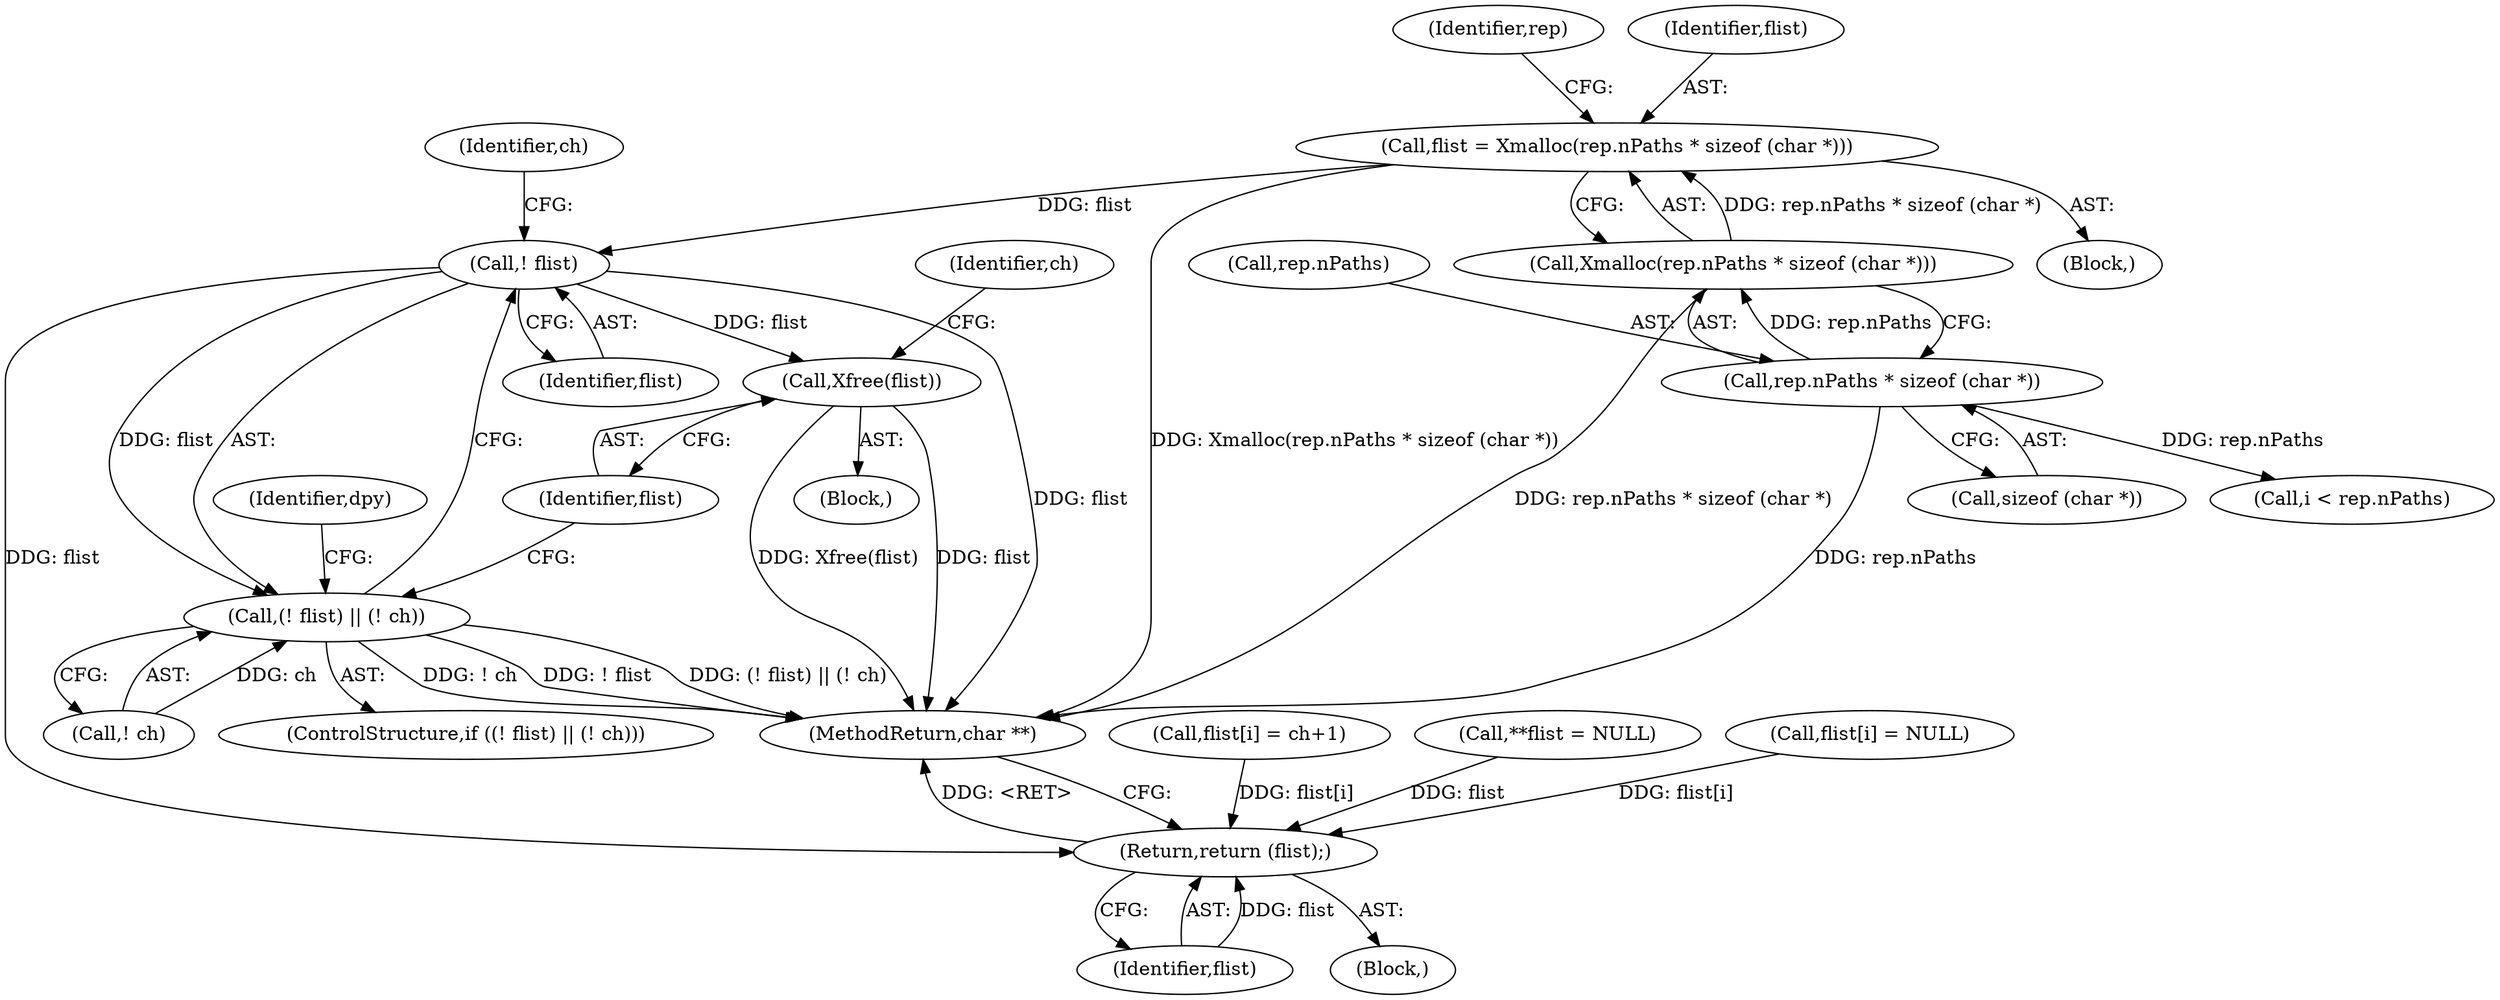 digraph "0_libx11_b469da1430cdcee06e31c6251b83aede072a1ff0_0@pointer" {
"1000186" [label="(Call,! flist)"];
"1000151" [label="(Call,flist = Xmalloc(rep.nPaths * sizeof (char *)))"];
"1000153" [label="(Call,Xmalloc(rep.nPaths * sizeof (char *)))"];
"1000154" [label="(Call,rep.nPaths * sizeof (char *))"];
"1000185" [label="(Call,(! flist) || (! ch))"];
"1000191" [label="(Call,Xfree(flist))"];
"1000276" [label="(Return,return (flist);)"];
"1000241" [label="(Call,flist[i] = ch+1)"];
"1000208" [label="(Identifier,dpy)"];
"1000153" [label="(Call,Xmalloc(rep.nPaths * sizeof (char *)))"];
"1000185" [label="(Call,(! flist) || (! ch))"];
"1000151" [label="(Call,flist = Xmalloc(rep.nPaths * sizeof (char *)))"];
"1000277" [label="(Identifier,flist)"];
"1000187" [label="(Identifier,flist)"];
"1000276" [label="(Return,return (flist);)"];
"1000158" [label="(Call,sizeof (char *))"];
"1000194" [label="(Identifier,ch)"];
"1000116" [label="(Call,**flist = NULL)"];
"1000150" [label="(Block,)"];
"1000188" [label="(Call,! ch)"];
"1000184" [label="(ControlStructure,if ((! flist) || (! ch)))"];
"1000264" [label="(Call,flist[i] = NULL)"];
"1000226" [label="(Call,i < rep.nPaths)"];
"1000163" [label="(Identifier,rep)"];
"1000109" [label="(Block,)"];
"1000154" [label="(Call,rep.nPaths * sizeof (char *))"];
"1000155" [label="(Call,rep.nPaths)"];
"1000152" [label="(Identifier,flist)"];
"1000189" [label="(Identifier,ch)"];
"1000191" [label="(Call,Xfree(flist))"];
"1000186" [label="(Call,! flist)"];
"1000190" [label="(Block,)"];
"1000192" [label="(Identifier,flist)"];
"1000278" [label="(MethodReturn,char **)"];
"1000186" -> "1000185"  [label="AST: "];
"1000186" -> "1000187"  [label="CFG: "];
"1000187" -> "1000186"  [label="AST: "];
"1000189" -> "1000186"  [label="CFG: "];
"1000185" -> "1000186"  [label="CFG: "];
"1000186" -> "1000278"  [label="DDG: flist"];
"1000186" -> "1000185"  [label="DDG: flist"];
"1000151" -> "1000186"  [label="DDG: flist"];
"1000186" -> "1000191"  [label="DDG: flist"];
"1000186" -> "1000276"  [label="DDG: flist"];
"1000151" -> "1000150"  [label="AST: "];
"1000151" -> "1000153"  [label="CFG: "];
"1000152" -> "1000151"  [label="AST: "];
"1000153" -> "1000151"  [label="AST: "];
"1000163" -> "1000151"  [label="CFG: "];
"1000151" -> "1000278"  [label="DDG: Xmalloc(rep.nPaths * sizeof (char *))"];
"1000153" -> "1000151"  [label="DDG: rep.nPaths * sizeof (char *)"];
"1000153" -> "1000154"  [label="CFG: "];
"1000154" -> "1000153"  [label="AST: "];
"1000153" -> "1000278"  [label="DDG: rep.nPaths * sizeof (char *)"];
"1000154" -> "1000153"  [label="DDG: rep.nPaths"];
"1000154" -> "1000158"  [label="CFG: "];
"1000155" -> "1000154"  [label="AST: "];
"1000158" -> "1000154"  [label="AST: "];
"1000154" -> "1000278"  [label="DDG: rep.nPaths"];
"1000154" -> "1000226"  [label="DDG: rep.nPaths"];
"1000185" -> "1000184"  [label="AST: "];
"1000185" -> "1000188"  [label="CFG: "];
"1000188" -> "1000185"  [label="AST: "];
"1000192" -> "1000185"  [label="CFG: "];
"1000208" -> "1000185"  [label="CFG: "];
"1000185" -> "1000278"  [label="DDG: (! flist) || (! ch)"];
"1000185" -> "1000278"  [label="DDG: ! ch"];
"1000185" -> "1000278"  [label="DDG: ! flist"];
"1000188" -> "1000185"  [label="DDG: ch"];
"1000191" -> "1000190"  [label="AST: "];
"1000191" -> "1000192"  [label="CFG: "];
"1000192" -> "1000191"  [label="AST: "];
"1000194" -> "1000191"  [label="CFG: "];
"1000191" -> "1000278"  [label="DDG: Xfree(flist)"];
"1000191" -> "1000278"  [label="DDG: flist"];
"1000276" -> "1000109"  [label="AST: "];
"1000276" -> "1000277"  [label="CFG: "];
"1000277" -> "1000276"  [label="AST: "];
"1000278" -> "1000276"  [label="CFG: "];
"1000276" -> "1000278"  [label="DDG: <RET>"];
"1000277" -> "1000276"  [label="DDG: flist"];
"1000116" -> "1000276"  [label="DDG: flist"];
"1000264" -> "1000276"  [label="DDG: flist[i]"];
"1000241" -> "1000276"  [label="DDG: flist[i]"];
}
